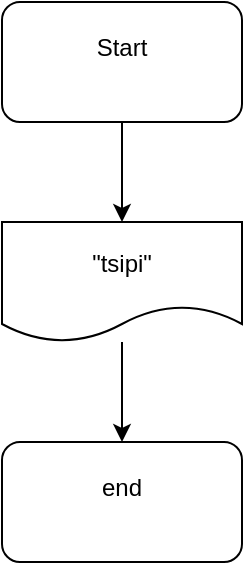 <mxfile version="24.6.4" type="device">
  <diagram name="Page-1" id="FrNZHTJfqQxrG29hOEG-">
    <mxGraphModel dx="1434" dy="738" grid="1" gridSize="10" guides="1" tooltips="1" connect="1" arrows="1" fold="1" page="1" pageScale="1" pageWidth="827" pageHeight="1169" math="0" shadow="0">
      <root>
        <mxCell id="0" />
        <mxCell id="1" parent="0" />
        <mxCell id="v25eYg1_x8J9-jdTeE8G-5" value="" style="edgeStyle=orthogonalEdgeStyle;rounded=0;orthogonalLoop=1;jettySize=auto;html=1;" edge="1" parent="1" source="v25eYg1_x8J9-jdTeE8G-1" target="v25eYg1_x8J9-jdTeE8G-4">
          <mxGeometry relative="1" as="geometry" />
        </mxCell>
        <mxCell id="v25eYg1_x8J9-jdTeE8G-1" value="Start&lt;div&gt;&lt;br&gt;&lt;/div&gt;" style="rounded=1;whiteSpace=wrap;html=1;" vertex="1" parent="1">
          <mxGeometry x="170" y="70" width="120" height="60" as="geometry" />
        </mxCell>
        <mxCell id="v25eYg1_x8J9-jdTeE8G-2" value="end&lt;div&gt;&lt;br&gt;&lt;/div&gt;" style="rounded=1;whiteSpace=wrap;html=1;" vertex="1" parent="1">
          <mxGeometry x="170" y="290" width="120" height="60" as="geometry" />
        </mxCell>
        <mxCell id="v25eYg1_x8J9-jdTeE8G-6" value="" style="edgeStyle=orthogonalEdgeStyle;rounded=0;orthogonalLoop=1;jettySize=auto;html=1;" edge="1" parent="1" source="v25eYg1_x8J9-jdTeE8G-4" target="v25eYg1_x8J9-jdTeE8G-2">
          <mxGeometry relative="1" as="geometry" />
        </mxCell>
        <mxCell id="v25eYg1_x8J9-jdTeE8G-4" value="&quot;tsipi&quot;" style="shape=document;whiteSpace=wrap;html=1;boundedLbl=1;" vertex="1" parent="1">
          <mxGeometry x="170" y="180" width="120" height="60" as="geometry" />
        </mxCell>
      </root>
    </mxGraphModel>
  </diagram>
</mxfile>

